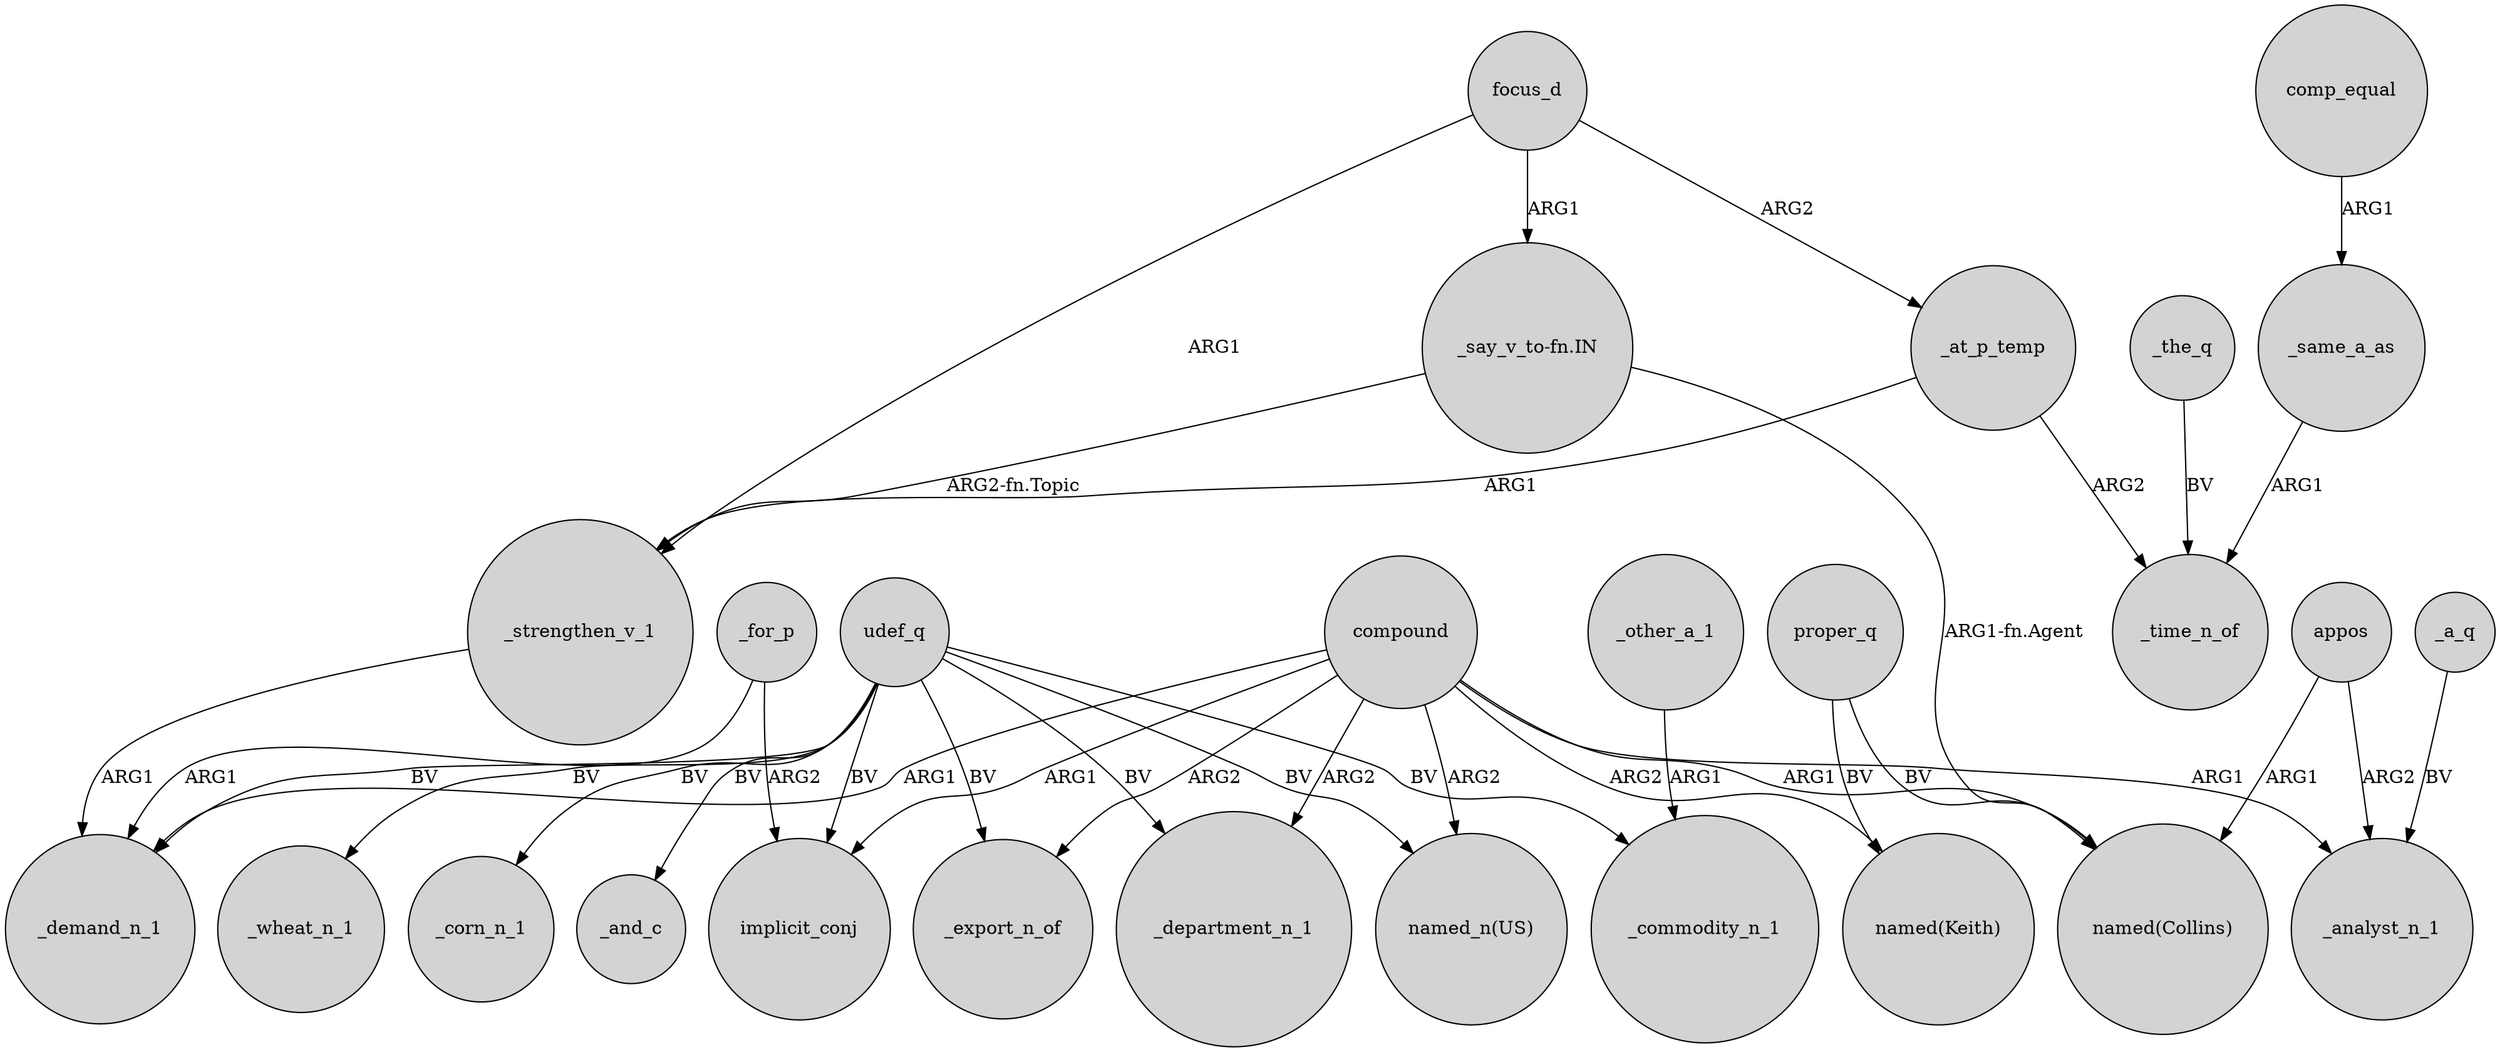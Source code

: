 digraph {
	node [shape=circle style=filled]
	focus_d -> _at_p_temp [label=ARG2]
	udef_q -> _department_n_1 [label=BV]
	udef_q -> "named_n(US)" [label=BV]
	proper_q -> "named(Collins)" [label=BV]
	_for_p -> implicit_conj [label=ARG2]
	udef_q -> _commodity_n_1 [label=BV]
	_at_p_temp -> _strengthen_v_1 [label=ARG1]
	compound -> "named(Collins)" [label=ARG1]
	compound -> "named(Keith)" [label=ARG2]
	compound -> _demand_n_1 [label=ARG1]
	"_say_v_to-fn.IN" -> _strengthen_v_1 [label="ARG2-fn.Topic"]
	_at_p_temp -> _time_n_of [label=ARG2]
	udef_q -> implicit_conj [label=BV]
	compound -> "named_n(US)" [label=ARG2]
	focus_d -> "_say_v_to-fn.IN" [label=ARG1]
	focus_d -> _strengthen_v_1 [label=ARG1]
	appos -> _analyst_n_1 [label=ARG2]
	_the_q -> _time_n_of [label=BV]
	comp_equal -> _same_a_as [label=ARG1]
	_strengthen_v_1 -> _demand_n_1 [label=ARG1]
	_for_p -> _demand_n_1 [label=ARG1]
	udef_q -> _demand_n_1 [label=BV]
	"_say_v_to-fn.IN" -> "named(Collins)" [label="ARG1-fn.Agent"]
	compound -> implicit_conj [label=ARG1]
	udef_q -> _wheat_n_1 [label=BV]
	udef_q -> _corn_n_1 [label=BV]
	udef_q -> _export_n_of [label=BV]
	_other_a_1 -> _commodity_n_1 [label=ARG1]
	proper_q -> "named(Keith)" [label=BV]
	_a_q -> _analyst_n_1 [label=BV]
	_same_a_as -> _time_n_of [label=ARG1]
	udef_q -> _and_c [label=BV]
	compound -> _department_n_1 [label=ARG2]
	compound -> _export_n_of [label=ARG2]
	appos -> "named(Collins)" [label=ARG1]
	compound -> _analyst_n_1 [label=ARG1]
}
